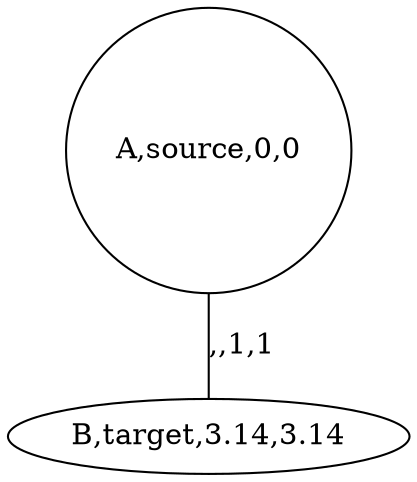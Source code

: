 graph G {
0[label="A,source,0,0", regular="1"];
1[label="B,target,3.14,3.14", regular="0"];
0--1 [label=",,1,1", regular="0"];
}
